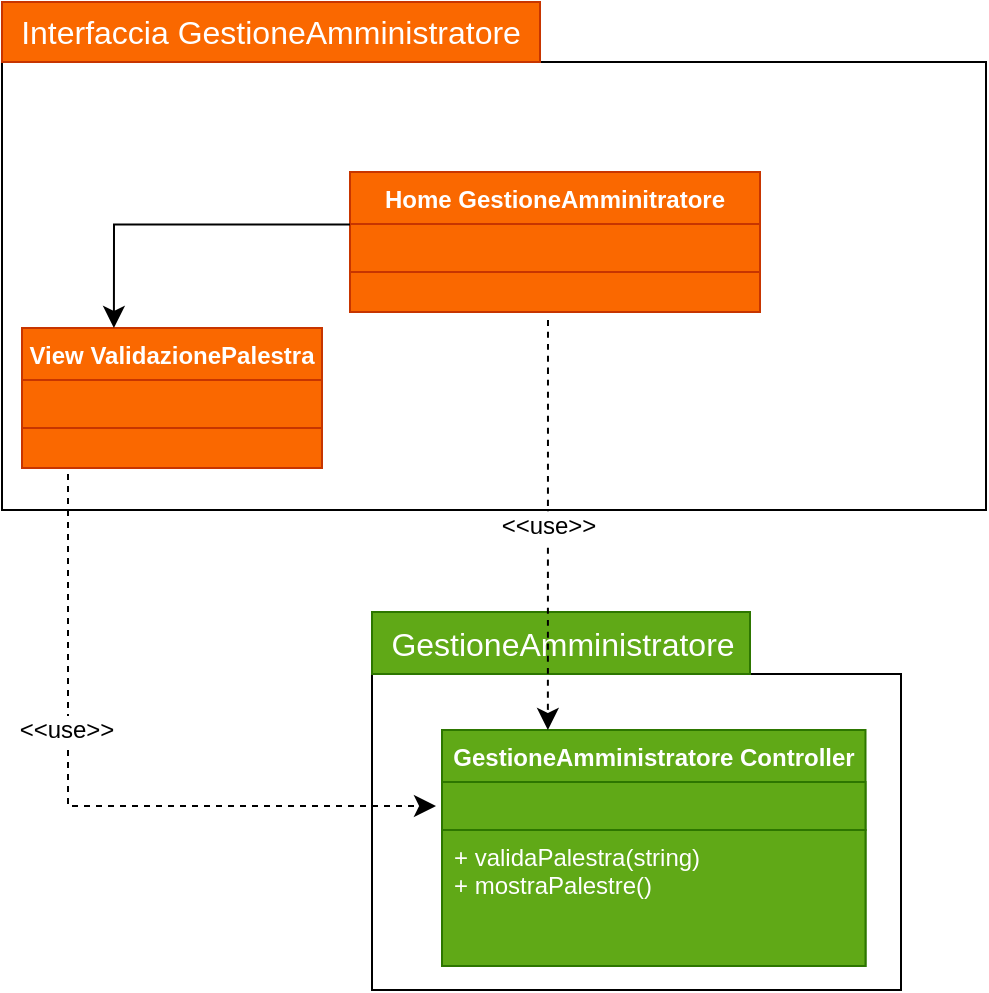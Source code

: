 <mxfile version="24.4.9" type="github">
  <diagram name="Pagina-1" id="WJZg5tV51setkM5HHoCN">
    <mxGraphModel dx="713" dy="676" grid="0" gridSize="10" guides="1" tooltips="1" connect="1" arrows="1" fold="1" page="0" pageScale="1" pageWidth="827" pageHeight="1169" math="0" shadow="0">
      <root>
        <mxCell id="0" />
        <mxCell id="1" parent="0" />
        <mxCell id="-UqokCm4gtfoZtFQlKwy-1" value="" style="shape=folder;fontStyle=1;spacingTop=10;tabWidth=210;tabHeight=30;tabPosition=left;html=1;whiteSpace=wrap;" vertex="1" parent="1">
          <mxGeometry x="174" y="10" width="492" height="254" as="geometry" />
        </mxCell>
        <mxCell id="-UqokCm4gtfoZtFQlKwy-2" value="&lt;font color=&quot;#ffffff&quot;&gt;Interfaccia GestioneAmministratore&lt;/font&gt;" style="text;strokeColor=#C73500;fillColor=#fa6800;html=1;align=center;verticalAlign=middle;whiteSpace=wrap;rounded=0;fontSize=16;fontColor=#000000;" vertex="1" parent="1">
          <mxGeometry x="174" y="10" width="269" height="30" as="geometry" />
        </mxCell>
        <mxCell id="-UqokCm4gtfoZtFQlKwy-3" style="edgeStyle=none;curved=1;rounded=0;orthogonalLoop=1;jettySize=auto;html=1;exitX=0.5;exitY=0;exitDx=0;exitDy=0;fontSize=12;startSize=8;endSize=8;" edge="1" parent="1">
          <mxGeometry relative="1" as="geometry">
            <mxPoint x="588" y="28" as="sourcePoint" />
            <mxPoint x="588" y="28" as="targetPoint" />
          </mxGeometry>
        </mxCell>
        <mxCell id="-UqokCm4gtfoZtFQlKwy-4" value="" style="shape=folder;fontStyle=1;spacingTop=10;tabWidth=140;tabHeight=31;tabPosition=left;html=1;whiteSpace=wrap;" vertex="1" parent="1">
          <mxGeometry x="359" y="315" width="264.5" height="189" as="geometry" />
        </mxCell>
        <mxCell id="-UqokCm4gtfoZtFQlKwy-5" value="GestioneAmministratore" style="text;html=1;align=center;verticalAlign=middle;resizable=0;points=[];autosize=1;fontSize=16;fillColor=#60a917;fontColor=#ffffff;strokeColor=#2D7600;" vertex="1" parent="1">
          <mxGeometry x="359" y="315" width="189" height="31" as="geometry" />
        </mxCell>
        <mxCell id="-UqokCm4gtfoZtFQlKwy-6" value="&lt;font color=&quot;#ffffff&quot;&gt;View ValidazionePalestra&lt;br&gt;&lt;/font&gt;" style="swimlane;fontStyle=1;align=center;verticalAlign=top;childLayout=stackLayout;horizontal=1;startSize=26;horizontalStack=0;resizeParent=1;resizeParentMax=0;resizeLast=0;collapsible=1;marginBottom=0;whiteSpace=wrap;html=1;fillColor=#fa6800;fontColor=#000000;strokeColor=#C73500;" vertex="1" parent="1">
          <mxGeometry x="184" y="173" width="150" height="70" as="geometry" />
        </mxCell>
        <mxCell id="-UqokCm4gtfoZtFQlKwy-7" value="" style="text;strokeColor=#C73500;fillColor=#fa6800;align=left;verticalAlign=top;spacingLeft=4;spacingRight=4;overflow=hidden;rotatable=0;points=[[0,0.5],[1,0.5]];portConstraint=eastwest;whiteSpace=wrap;html=1;fontColor=#000000;" vertex="1" parent="-UqokCm4gtfoZtFQlKwy-6">
          <mxGeometry y="26" width="150" height="24" as="geometry" />
        </mxCell>
        <mxCell id="-UqokCm4gtfoZtFQlKwy-8" value="" style="line;strokeWidth=1;fillColor=#fa6800;align=left;verticalAlign=middle;spacingTop=-1;spacingLeft=3;spacingRight=3;rotatable=0;labelPosition=right;points=[];portConstraint=eastwest;strokeColor=#FF8000;fontColor=#000000;" vertex="1" parent="-UqokCm4gtfoZtFQlKwy-6">
          <mxGeometry y="50" width="150" as="geometry" />
        </mxCell>
        <mxCell id="-UqokCm4gtfoZtFQlKwy-9" value="&lt;div&gt;&lt;br&gt;&lt;/div&gt;&lt;div&gt;&lt;br&gt;&lt;/div&gt;" style="text;strokeColor=#C73500;fillColor=#fa6800;align=left;verticalAlign=top;spacingLeft=4;spacingRight=4;overflow=hidden;rotatable=0;points=[[0,0.5],[1,0.5]];portConstraint=eastwest;whiteSpace=wrap;html=1;fontColor=#000000;" vertex="1" parent="-UqokCm4gtfoZtFQlKwy-6">
          <mxGeometry y="50" width="150" height="20" as="geometry" />
        </mxCell>
        <mxCell id="-UqokCm4gtfoZtFQlKwy-15" value="&lt;font color=&quot;#ffffff&quot;&gt;Home GestioneAmminitratore&lt;/font&gt;" style="swimlane;fontStyle=1;align=center;verticalAlign=top;childLayout=stackLayout;horizontal=1;startSize=26;horizontalStack=0;resizeParent=1;resizeParentMax=0;resizeLast=0;collapsible=1;marginBottom=0;whiteSpace=wrap;html=1;fillColor=#fa6800;fontColor=#000000;strokeColor=#C73500;" vertex="1" parent="1">
          <mxGeometry x="348" y="95" width="205" height="70" as="geometry" />
        </mxCell>
        <mxCell id="-UqokCm4gtfoZtFQlKwy-16" value="" style="text;strokeColor=#C73500;fillColor=#fa6800;align=left;verticalAlign=top;spacingLeft=4;spacingRight=4;overflow=hidden;rotatable=0;points=[[0,0.5],[1,0.5]];portConstraint=eastwest;whiteSpace=wrap;html=1;fontColor=#000000;" vertex="1" parent="-UqokCm4gtfoZtFQlKwy-15">
          <mxGeometry y="26" width="205" height="24" as="geometry" />
        </mxCell>
        <mxCell id="-UqokCm4gtfoZtFQlKwy-17" value="" style="line;strokeWidth=1;fillColor=#fa6800;align=left;verticalAlign=middle;spacingTop=-1;spacingLeft=3;spacingRight=3;rotatable=0;labelPosition=right;points=[];portConstraint=eastwest;strokeColor=#FF8000;fontColor=#000000;" vertex="1" parent="-UqokCm4gtfoZtFQlKwy-15">
          <mxGeometry y="50" width="205" as="geometry" />
        </mxCell>
        <mxCell id="-UqokCm4gtfoZtFQlKwy-18" value="&lt;div&gt;&lt;br&gt;&lt;/div&gt;&lt;div&gt;&lt;br&gt;&lt;/div&gt;" style="text;strokeColor=#C73500;fillColor=#fa6800;align=left;verticalAlign=top;spacingLeft=4;spacingRight=4;overflow=hidden;rotatable=0;points=[[0,0.5],[1,0.5]];portConstraint=eastwest;whiteSpace=wrap;html=1;fontColor=#000000;" vertex="1" parent="-UqokCm4gtfoZtFQlKwy-15">
          <mxGeometry y="50" width="205" height="20" as="geometry" />
        </mxCell>
        <mxCell id="-UqokCm4gtfoZtFQlKwy-19" value="&lt;font color=&quot;#ffffff&quot;&gt;GestioneAmministratore Controller&lt;br&gt;&lt;/font&gt;" style="swimlane;fontStyle=1;align=center;verticalAlign=top;childLayout=stackLayout;horizontal=1;startSize=26;horizontalStack=0;resizeParent=1;resizeParentMax=0;resizeLast=0;collapsible=1;marginBottom=0;whiteSpace=wrap;html=1;fillColor=#60a917;fontColor=#ffffff;strokeColor=#2D7600;" vertex="1" parent="1">
          <mxGeometry x="394" y="374" width="211.75" height="118" as="geometry" />
        </mxCell>
        <mxCell id="-UqokCm4gtfoZtFQlKwy-20" value="" style="text;strokeColor=#2D7600;fillColor=#60a917;align=left;verticalAlign=top;spacingLeft=4;spacingRight=4;overflow=hidden;rotatable=0;points=[[0,0.5],[1,0.5]];portConstraint=eastwest;whiteSpace=wrap;html=1;fontColor=#ffffff;" vertex="1" parent="-UqokCm4gtfoZtFQlKwy-19">
          <mxGeometry y="26" width="211.75" height="24" as="geometry" />
        </mxCell>
        <mxCell id="-UqokCm4gtfoZtFQlKwy-21" value="" style="line;strokeWidth=1;fillColor=#fa6800;align=left;verticalAlign=middle;spacingTop=-1;spacingLeft=3;spacingRight=3;rotatable=0;labelPosition=right;points=[];portConstraint=eastwest;strokeColor=#FF8000;fontColor=#000000;" vertex="1" parent="-UqokCm4gtfoZtFQlKwy-19">
          <mxGeometry y="50" width="211.75" as="geometry" />
        </mxCell>
        <mxCell id="-UqokCm4gtfoZtFQlKwy-22" value="&lt;div&gt;+ validaPalestra(string)&lt;br&gt;&lt;/div&gt;&lt;div&gt;+ mostraPalestre()&lt;br&gt;&lt;/div&gt;" style="text;strokeColor=#2D7600;fillColor=#60a917;align=left;verticalAlign=top;spacingLeft=4;spacingRight=4;overflow=hidden;rotatable=0;points=[[0,0.5],[1,0.5]];portConstraint=eastwest;whiteSpace=wrap;html=1;fontColor=#ffffff;" vertex="1" parent="-UqokCm4gtfoZtFQlKwy-19">
          <mxGeometry y="50" width="211.75" height="68" as="geometry" />
        </mxCell>
        <mxCell id="-UqokCm4gtfoZtFQlKwy-23" style="edgeStyle=none;curved=1;rounded=0;orthogonalLoop=1;jettySize=auto;html=1;fontSize=12;startSize=8;endSize=8;dashed=1;entryX=0.25;entryY=0;entryDx=0;entryDy=0;" edge="1" parent="1" target="-UqokCm4gtfoZtFQlKwy-19">
          <mxGeometry relative="1" as="geometry">
            <mxPoint x="522" y="410" as="targetPoint" />
            <mxPoint x="447" y="169" as="sourcePoint" />
          </mxGeometry>
        </mxCell>
        <mxCell id="-UqokCm4gtfoZtFQlKwy-24" value="&amp;lt;&amp;lt;use&amp;gt;&amp;gt;" style="edgeLabel;html=1;align=center;verticalAlign=middle;resizable=0;points=[];fontSize=12;" vertex="1" connectable="0" parent="-UqokCm4gtfoZtFQlKwy-23">
          <mxGeometry x="-0.354" y="5" relative="1" as="geometry">
            <mxPoint x="-5" y="37" as="offset" />
          </mxGeometry>
        </mxCell>
        <mxCell id="-UqokCm4gtfoZtFQlKwy-25" style="edgeStyle=none;curved=0;rounded=0;orthogonalLoop=1;jettySize=auto;html=1;exitX=0.5;exitY=1;exitDx=0;exitDy=0;fontSize=12;startSize=8;endSize=8;entryX=0;entryY=0.25;entryDx=0;entryDy=0;dashed=1;strokeColor=none;" edge="1" parent="1" target="-UqokCm4gtfoZtFQlKwy-19">
          <mxGeometry relative="1" as="geometry">
            <mxPoint x="264" y="214" as="sourcePoint" />
            <mxPoint x="264" y="533" as="targetPoint" />
            <Array as="points">
              <mxPoint x="264" y="434" />
            </Array>
          </mxGeometry>
        </mxCell>
        <mxCell id="-UqokCm4gtfoZtFQlKwy-26" style="edgeStyle=none;curved=0;rounded=0;orthogonalLoop=1;jettySize=auto;html=1;fontSize=12;startSize=8;endSize=8;dashed=1;" edge="1" parent="1">
          <mxGeometry relative="1" as="geometry">
            <mxPoint x="207" y="246" as="sourcePoint" />
            <mxPoint x="391" y="412" as="targetPoint" />
            <Array as="points">
              <mxPoint x="207" y="412" />
            </Array>
          </mxGeometry>
        </mxCell>
        <mxCell id="-UqokCm4gtfoZtFQlKwy-27" value="&amp;lt;&amp;lt;use&amp;gt;&amp;gt;" style="edgeLabel;html=1;align=center;verticalAlign=middle;resizable=0;points=[];fontSize=12;" vertex="1" connectable="0" parent="-UqokCm4gtfoZtFQlKwy-26">
          <mxGeometry x="-0.272" y="-1" relative="1" as="geometry">
            <mxPoint as="offset" />
          </mxGeometry>
        </mxCell>
        <mxCell id="-UqokCm4gtfoZtFQlKwy-31" style="edgeStyle=none;curved=0;rounded=0;orthogonalLoop=1;jettySize=auto;html=1;fontSize=12;startSize=8;endSize=8;" edge="1" parent="1">
          <mxGeometry relative="1" as="geometry">
            <mxPoint x="348" y="121.25" as="sourcePoint" />
            <mxPoint x="229.95" y="173" as="targetPoint" />
            <Array as="points">
              <mxPoint x="230" y="121.25" />
            </Array>
          </mxGeometry>
        </mxCell>
      </root>
    </mxGraphModel>
  </diagram>
</mxfile>
